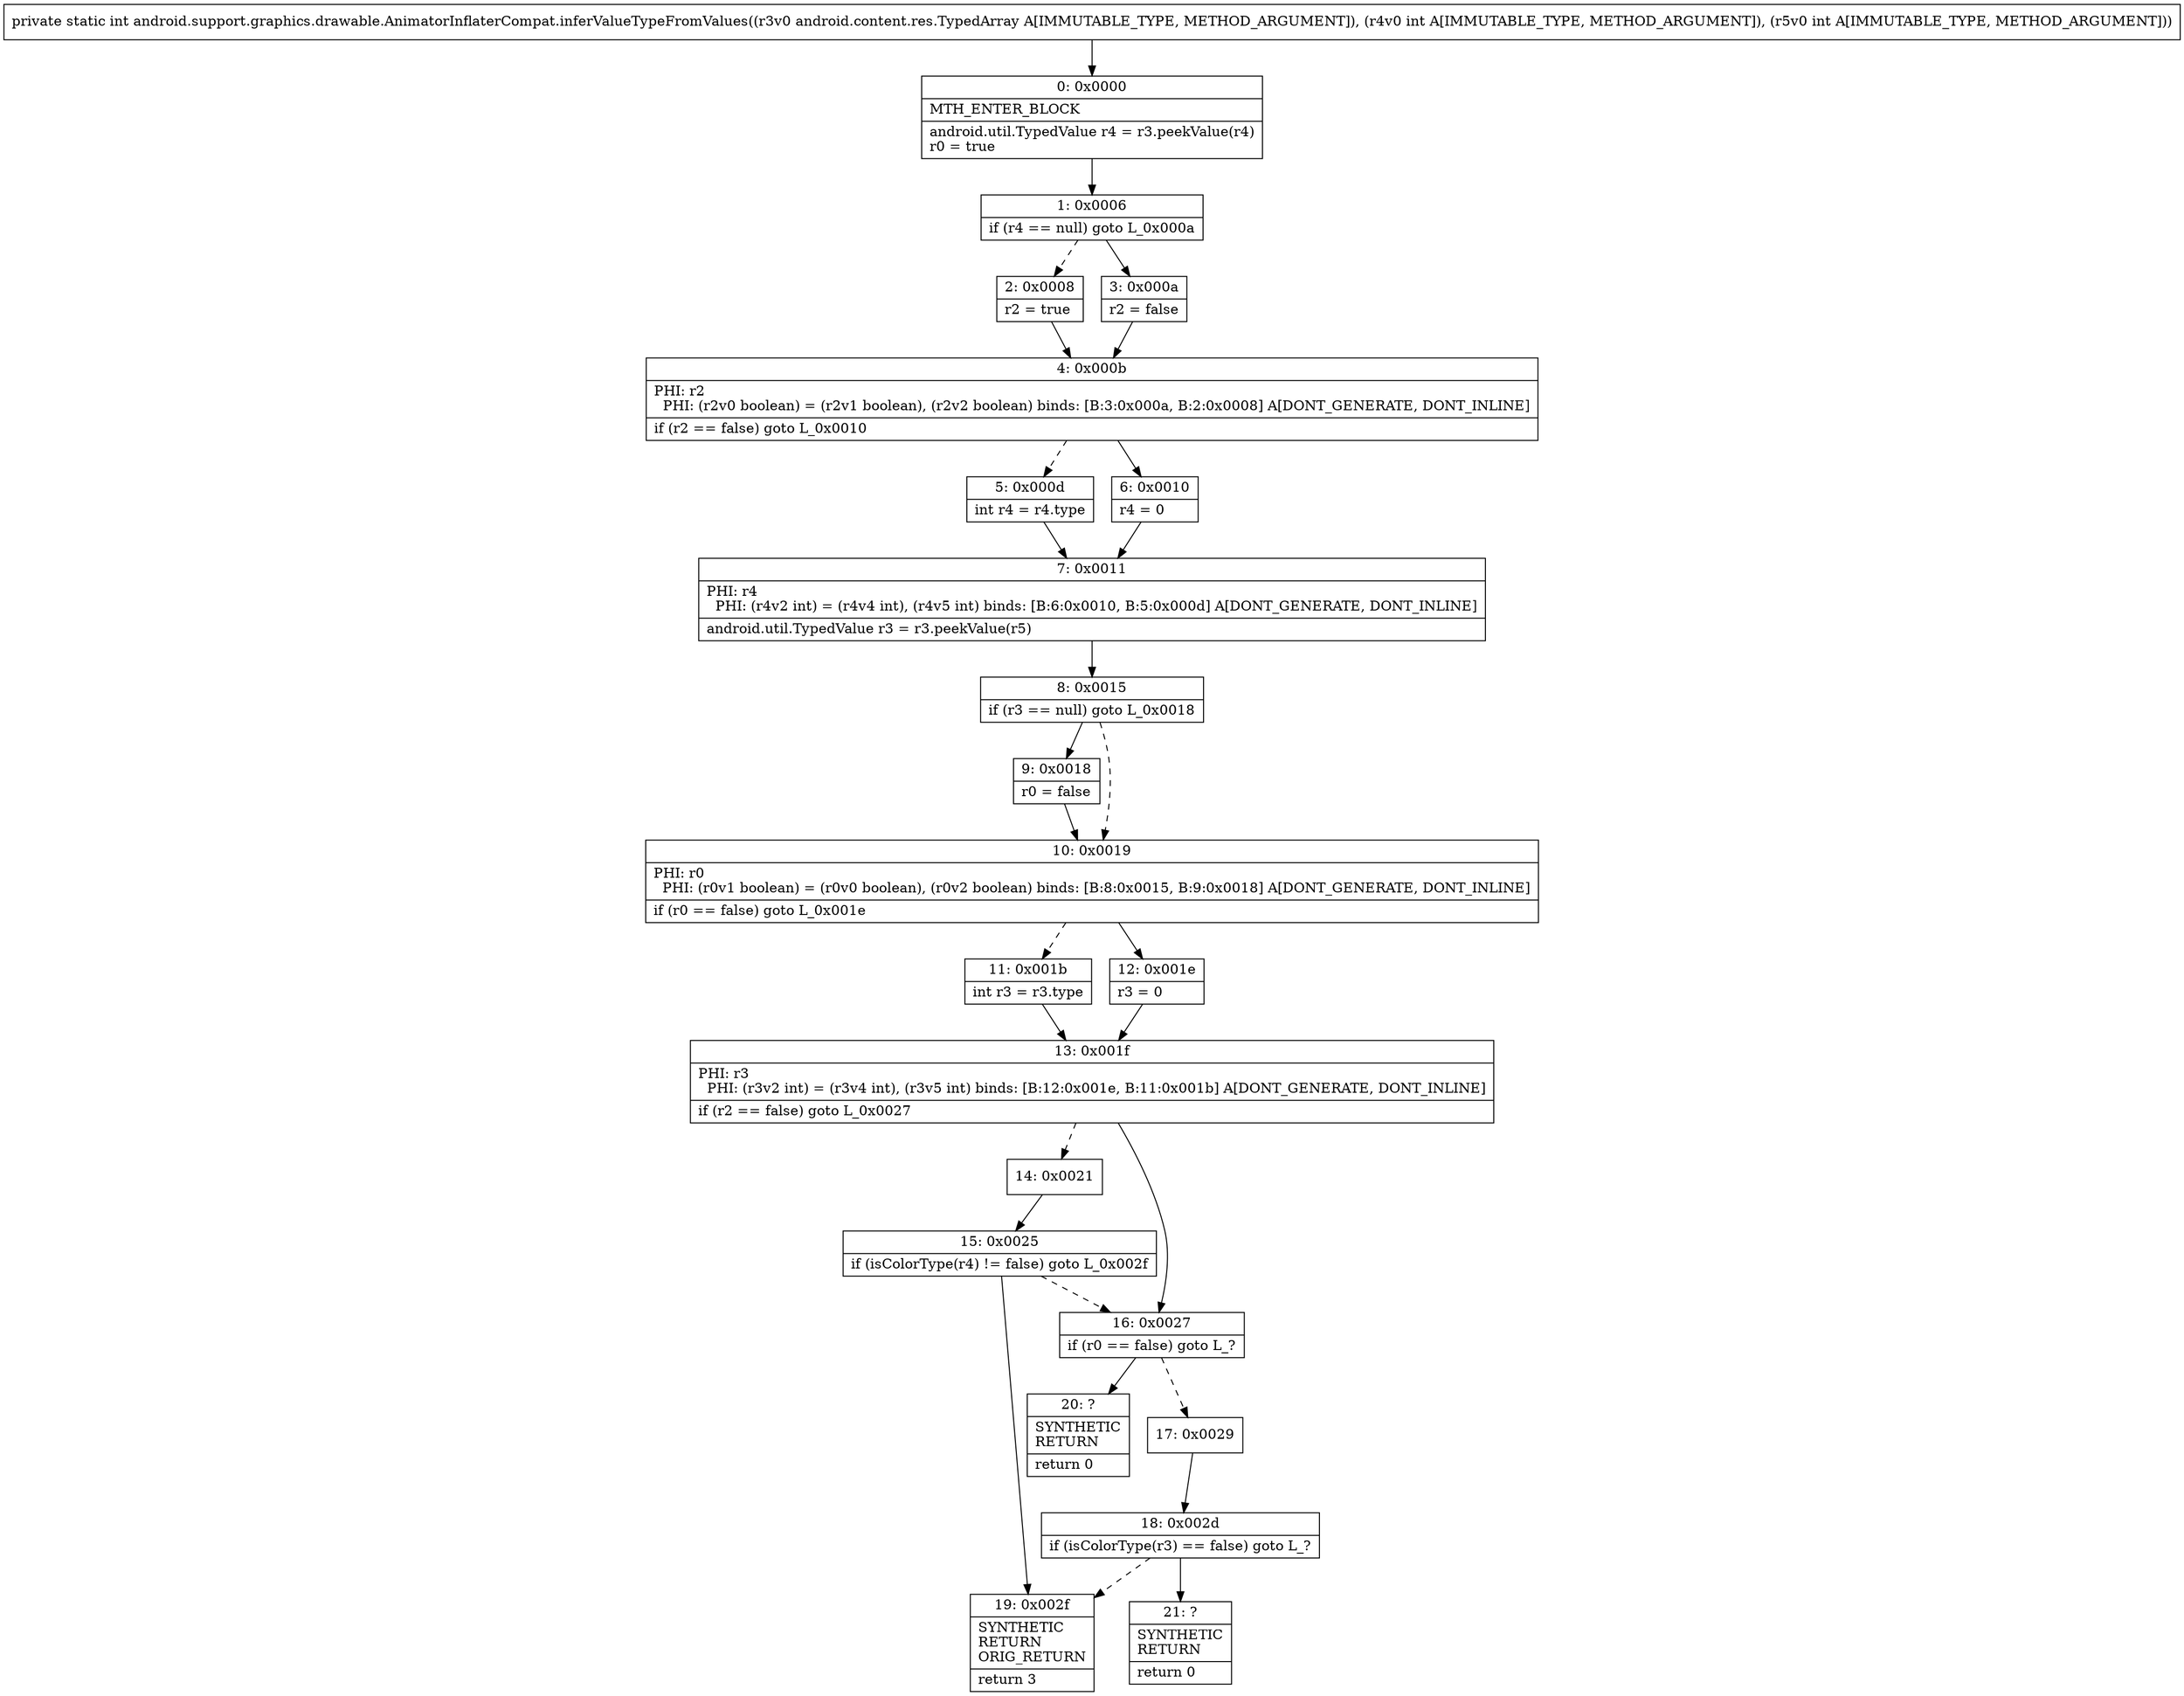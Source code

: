 digraph "CFG forandroid.support.graphics.drawable.AnimatorInflaterCompat.inferValueTypeFromValues(Landroid\/content\/res\/TypedArray;II)I" {
Node_0 [shape=record,label="{0\:\ 0x0000|MTH_ENTER_BLOCK\l|android.util.TypedValue r4 = r3.peekValue(r4)\lr0 = true\l}"];
Node_1 [shape=record,label="{1\:\ 0x0006|if (r4 == null) goto L_0x000a\l}"];
Node_2 [shape=record,label="{2\:\ 0x0008|r2 = true\l}"];
Node_3 [shape=record,label="{3\:\ 0x000a|r2 = false\l}"];
Node_4 [shape=record,label="{4\:\ 0x000b|PHI: r2 \l  PHI: (r2v0 boolean) = (r2v1 boolean), (r2v2 boolean) binds: [B:3:0x000a, B:2:0x0008] A[DONT_GENERATE, DONT_INLINE]\l|if (r2 == false) goto L_0x0010\l}"];
Node_5 [shape=record,label="{5\:\ 0x000d|int r4 = r4.type\l}"];
Node_6 [shape=record,label="{6\:\ 0x0010|r4 = 0\l}"];
Node_7 [shape=record,label="{7\:\ 0x0011|PHI: r4 \l  PHI: (r4v2 int) = (r4v4 int), (r4v5 int) binds: [B:6:0x0010, B:5:0x000d] A[DONT_GENERATE, DONT_INLINE]\l|android.util.TypedValue r3 = r3.peekValue(r5)\l}"];
Node_8 [shape=record,label="{8\:\ 0x0015|if (r3 == null) goto L_0x0018\l}"];
Node_9 [shape=record,label="{9\:\ 0x0018|r0 = false\l}"];
Node_10 [shape=record,label="{10\:\ 0x0019|PHI: r0 \l  PHI: (r0v1 boolean) = (r0v0 boolean), (r0v2 boolean) binds: [B:8:0x0015, B:9:0x0018] A[DONT_GENERATE, DONT_INLINE]\l|if (r0 == false) goto L_0x001e\l}"];
Node_11 [shape=record,label="{11\:\ 0x001b|int r3 = r3.type\l}"];
Node_12 [shape=record,label="{12\:\ 0x001e|r3 = 0\l}"];
Node_13 [shape=record,label="{13\:\ 0x001f|PHI: r3 \l  PHI: (r3v2 int) = (r3v4 int), (r3v5 int) binds: [B:12:0x001e, B:11:0x001b] A[DONT_GENERATE, DONT_INLINE]\l|if (r2 == false) goto L_0x0027\l}"];
Node_14 [shape=record,label="{14\:\ 0x0021}"];
Node_15 [shape=record,label="{15\:\ 0x0025|if (isColorType(r4) != false) goto L_0x002f\l}"];
Node_16 [shape=record,label="{16\:\ 0x0027|if (r0 == false) goto L_?\l}"];
Node_17 [shape=record,label="{17\:\ 0x0029}"];
Node_18 [shape=record,label="{18\:\ 0x002d|if (isColorType(r3) == false) goto L_?\l}"];
Node_19 [shape=record,label="{19\:\ 0x002f|SYNTHETIC\lRETURN\lORIG_RETURN\l|return 3\l}"];
Node_20 [shape=record,label="{20\:\ ?|SYNTHETIC\lRETURN\l|return 0\l}"];
Node_21 [shape=record,label="{21\:\ ?|SYNTHETIC\lRETURN\l|return 0\l}"];
MethodNode[shape=record,label="{private static int android.support.graphics.drawable.AnimatorInflaterCompat.inferValueTypeFromValues((r3v0 android.content.res.TypedArray A[IMMUTABLE_TYPE, METHOD_ARGUMENT]), (r4v0 int A[IMMUTABLE_TYPE, METHOD_ARGUMENT]), (r5v0 int A[IMMUTABLE_TYPE, METHOD_ARGUMENT])) }"];
MethodNode -> Node_0;
Node_0 -> Node_1;
Node_1 -> Node_2[style=dashed];
Node_1 -> Node_3;
Node_2 -> Node_4;
Node_3 -> Node_4;
Node_4 -> Node_5[style=dashed];
Node_4 -> Node_6;
Node_5 -> Node_7;
Node_6 -> Node_7;
Node_7 -> Node_8;
Node_8 -> Node_9;
Node_8 -> Node_10[style=dashed];
Node_9 -> Node_10;
Node_10 -> Node_11[style=dashed];
Node_10 -> Node_12;
Node_11 -> Node_13;
Node_12 -> Node_13;
Node_13 -> Node_14[style=dashed];
Node_13 -> Node_16;
Node_14 -> Node_15;
Node_15 -> Node_16[style=dashed];
Node_15 -> Node_19;
Node_16 -> Node_17[style=dashed];
Node_16 -> Node_20;
Node_17 -> Node_18;
Node_18 -> Node_19[style=dashed];
Node_18 -> Node_21;
}

